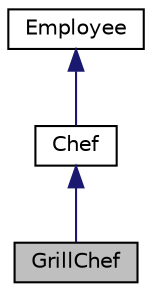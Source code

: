 digraph "GrillChef"
{
 // LATEX_PDF_SIZE
  edge [fontname="Helvetica",fontsize="10",labelfontname="Helvetica",labelfontsize="10"];
  node [fontname="Helvetica",fontsize="10",shape=record];
  Node1 [label="GrillChef",height=0.2,width=0.4,color="black", fillcolor="grey75", style="filled", fontcolor="black",tooltip="Class representing a grill chef."];
  Node2 -> Node1 [dir="back",color="midnightblue",fontsize="10",style="solid",fontname="Helvetica"];
  Node2 [label="Chef",height=0.2,width=0.4,color="black", fillcolor="white", style="filled",URL="$classChef.html",tooltip="Class representing a chef in a restaurant."];
  Node3 -> Node2 [dir="back",color="midnightblue",fontsize="10",style="solid",fontname="Helvetica"];
  Node3 [label="Employee",height=0.2,width=0.4,color="black", fillcolor="white", style="filled",URL="$classEmployee.html",tooltip="Abstract base class for employees in a restaurant."];
}
